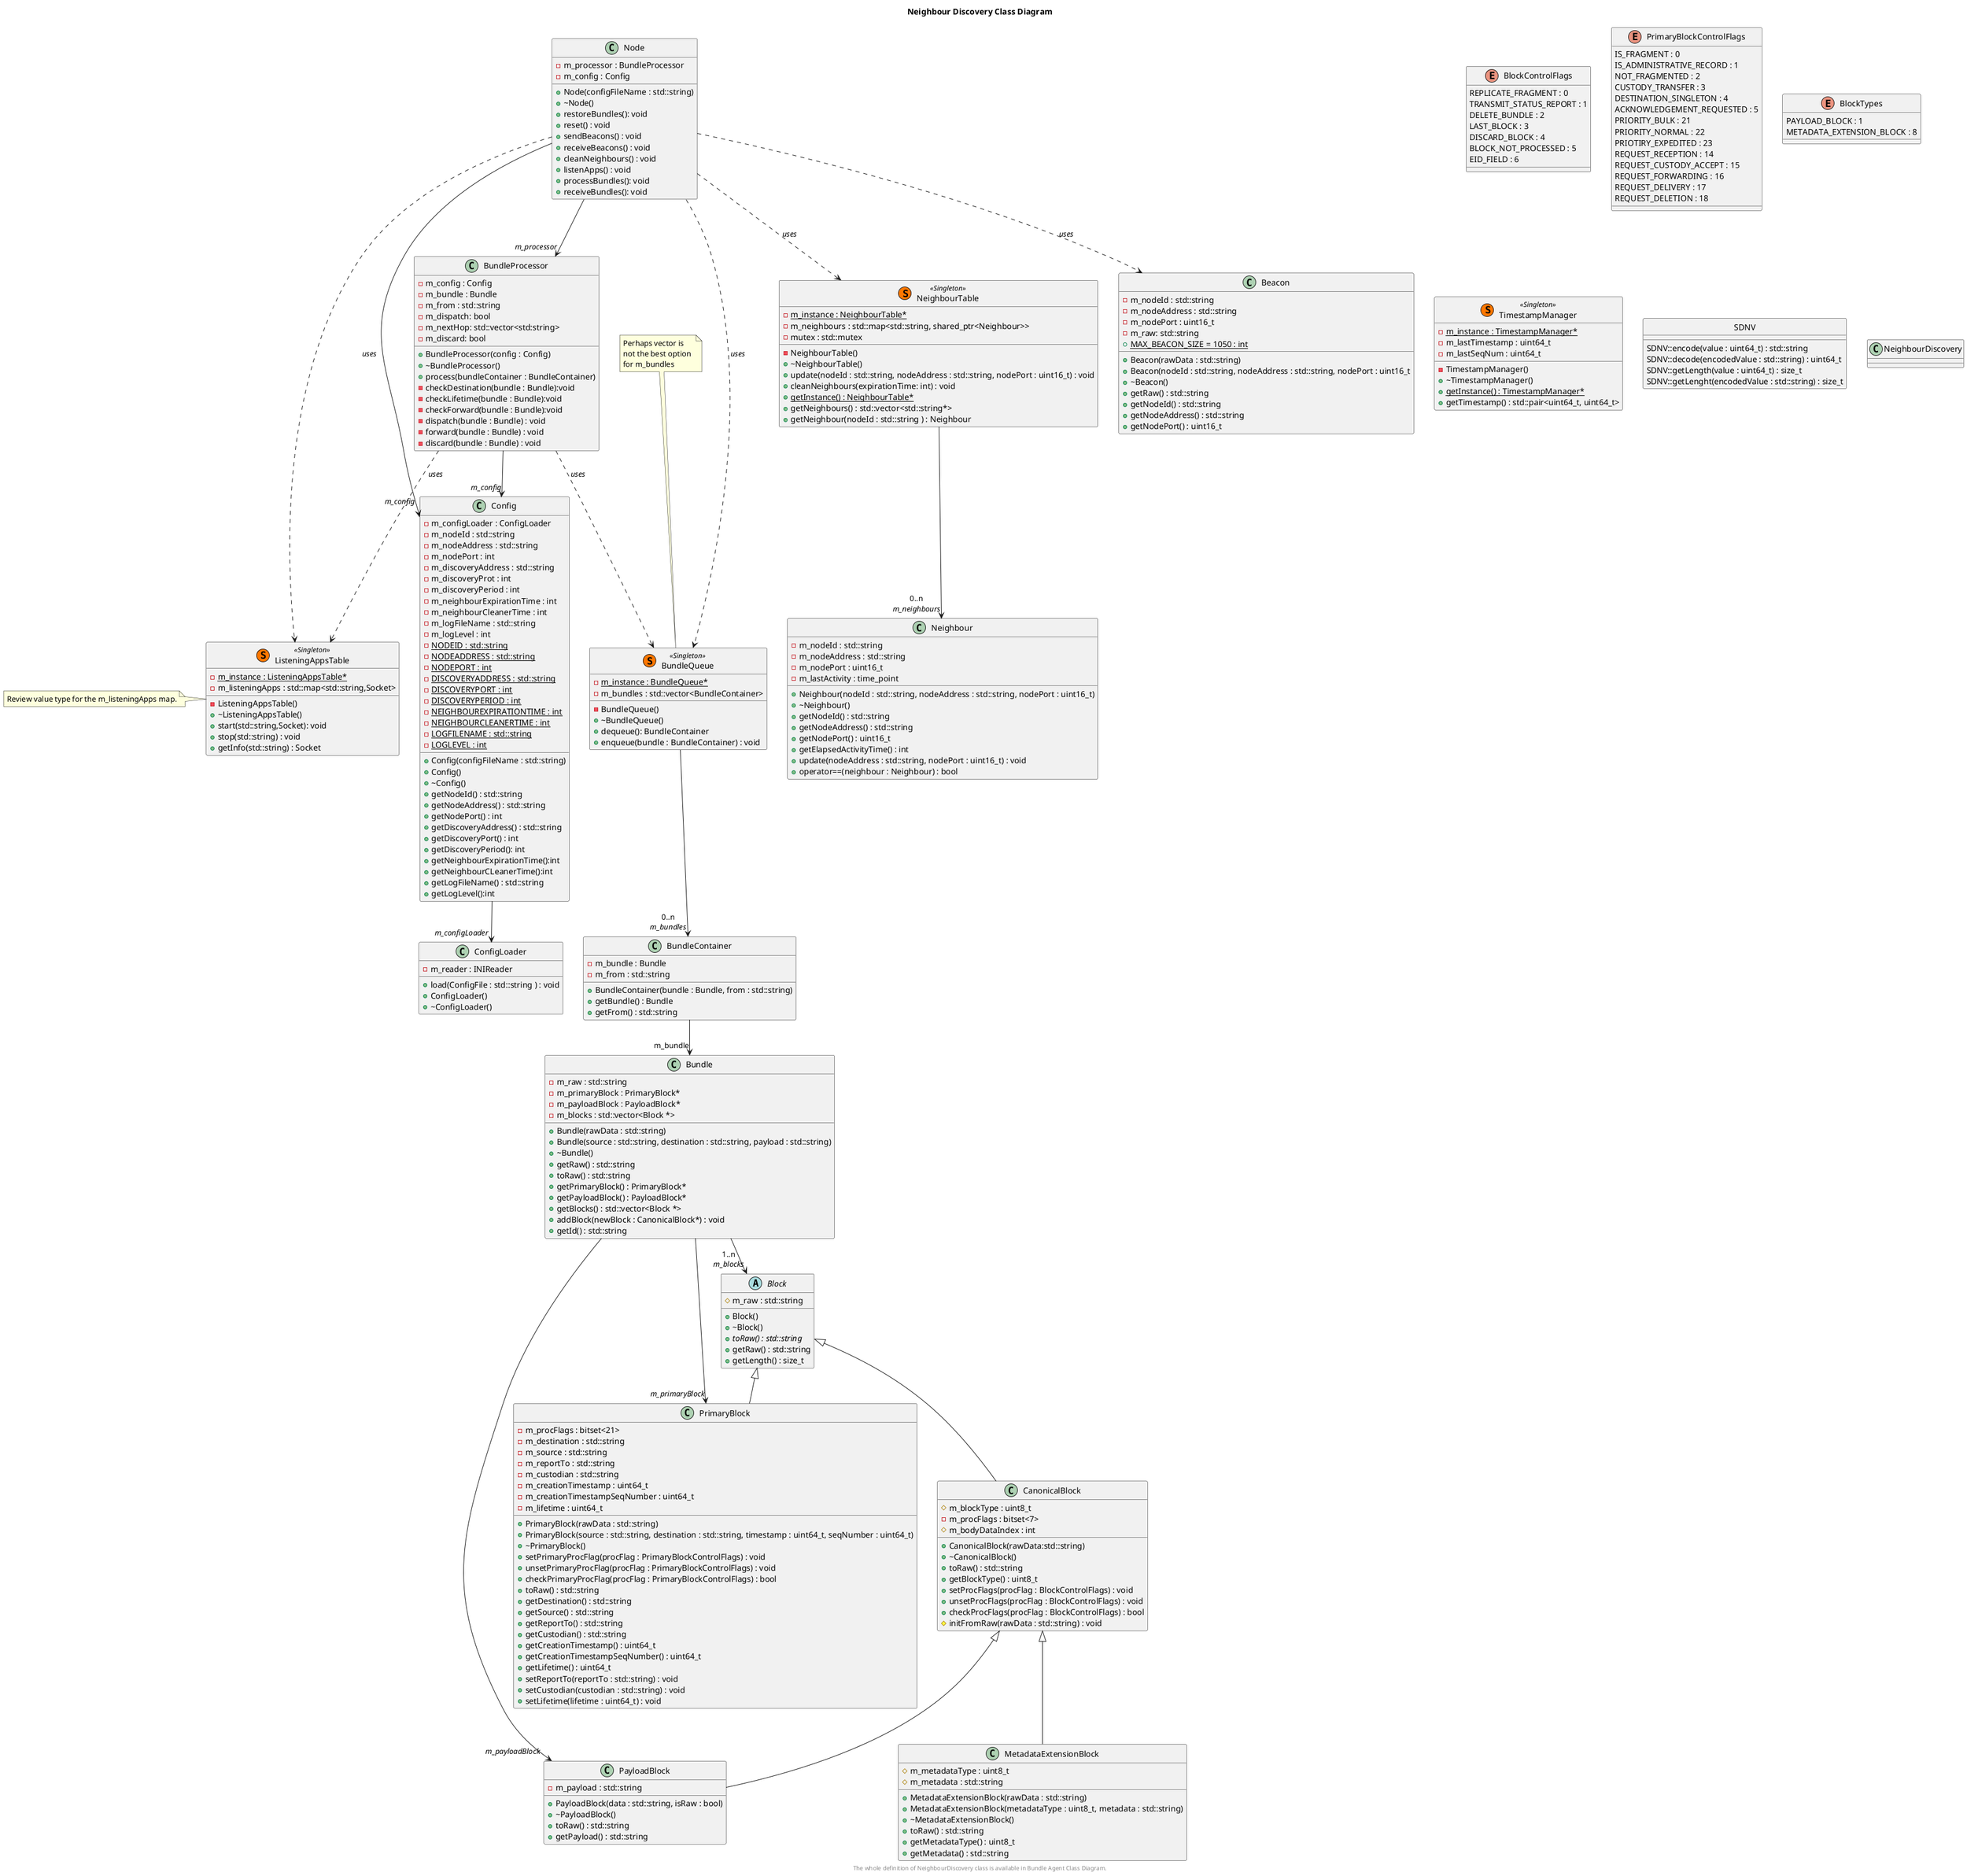 @startuml

title Bundle Agent Class Diagram

class Node {
	-m_processor : BundleProcessor
	-m_config : Config
	+Node(configFileName : std::string)
	+~Node()
	+restoreBundles(): void
	+reset() : void
	+sendBeacons() : void
	+receiveBeacons() : void
	+cleanNeighbours() : void
	+listenApps() : void
	+processBundles(): void
	+receiveBundles(): void
}

class BundleProcessor {
	-m_config : Config
	-m_bundle : Bundle
	-m_from : std::string
	-m_dispatch: bool
	-m_nextHop: std::vector<std:string>
	-m_discard: bool
	+BundleProcessor(config : Config)
	+~BundleProcessor()
	+process(bundleContainer : BundleContainer)
	-checkDestination(bundle : Bundle):void
	-checkLifetime(bundle : Bundle):void
	-checkForward(bundle : Bundle):void
	-dispatch(bundle : Bundle) : void
	-forward(bundle : Bundle) : void
	-discard(bundle : Bundle) : void
}

class Config {
	-m_configLoader : ConfigLoader
	-m_nodeId : std::string
	-m_nodeAddress : std::string
	-m_nodePort : int
	-m_discoveryAddress : std::string
	-m_discoveryProt : int
	-m_discoveryPeriod : int
	-m_neighbourExpirationTime : int
	-m_neighbourCleanerTime : int
	-m_logFileName : std::string
	-m_logLevel : int
	-{static} NODEID : std::string
	-{static} NODEADDRESS : std::string
	-{static} NODEPORT : int
	-{static} DISCOVERYADDRESS : std::string
	-{static} DISCOVERYPORT : int
	-{static} DISCOVERYPERIOD : int
	-{static} NEIGHBOUREXPIRATIONTIME : int
	-{static} NEIGHBOURCLEANERTIME : int
	-{static} LOGFILENAME : std::string
	-{static} LOGLEVEL : int
	+Config(configFileName : std::string)
	+Config()
	+~Config()
	+getNodeId() : std::string
	+getNodeAddress() : std::string
	+getNodePort() : int
	+getDiscoveryAddress() : std::string
	+getDiscoveryPort() : int
	+getDiscoveryPeriod(): int
	+getNeighbourExpirationTime():int
	+getNeighbourCLeanerTime():int
	+getLogFileName() : std::string
	+getLogLevel():int
}

class ConfigLoader {
	-m_reader : INIReader
	+load(ConfigFile : std::string ) : void
	+ConfigLoader()
	+~ConfigLoader()
}

class BundleContainer {
	- m_bundle : Bundle
	- m_from : std::string
	+ BundleContainer(bundle : Bundle, from : std::string)
	+ getBundle() : Bundle
	+ getFrom() : std::string
}

class BundleQueue << (S,#FF7700) Singleton >>{
	- {static} m_instance : BundleQueue*
	- m_bundles : std::vector<BundleContainer>
	- BundleQueue()
	+ ~BundleQueue()
	+ dequeue(): BundleContainer
	+ enqueue(bundle : BundleContainer) : void
}
note top: Perhaps vector is \nnot the best option \nfor m_bundles

class ListeningAppsTable << (S,#FF7700) Singleton >> {
	- {static} m_instance : ListeningAppsTable*
	- m_listeningApps : std::map<std::string,Socket>
	- ListeningAppsTable()
	+ ~ListeningAppsTable()
	+ start(std::string,Socket): void
	+ stop(std::string) : void
	+ getInfo(std::string) : Socket
}
note left: Review value type for the m_listeningApps map.

Node --> "<i>m_config</i>" Config
BundleProcessor --> "<i>m_config</i>" Config
BundleProcessor ..> BundleQueue : <i>uses</i>
Config --> "<i>m_configLoader</i>" ConfigLoader 
BundleQueue --> "0..n\n<i>m_bundles</i>" BundleContainer
Node ..> BundleQueue : <i>uses</i>
Node --> "<i>m_processor</i>" BundleProcessor
Node ..> ListeningAppsTable : <i>uses</i>
BundleProcessor ..> ListeningAppsTable : <i>uses</i>

footer
	This diagram could be completed with the content of Neighbour Discovery Class Diagram and Bundle Class Diagram.
end footer






title Bundle Class Diagram

class Bundle {
	-m_raw : std::string
	-m_primaryBlock : PrimaryBlock*
	-m_payloadBlock : PayloadBlock*
	-m_blocks : std::vector<Block *>
	+Bundle(rawData : std::string)
	+Bundle(source : std::string, destination : std::string, payload : std::string)
	+~Bundle()
	+getRaw() : std::string
	+toRaw() : std::string
	+getPrimaryBlock() : PrimaryBlock*
	+getPayloadBlock() : PayloadBlock*
	+getBlocks() : std::vector<Block *>
	+addBlock(newBlock : CanonicalBlock*) : void
	+getId() : std::string
}

abstract class Block {
	#m_raw : std::string
	+Block()
	+~Block()
	+{abstract}toRaw() : std::string
	+getRaw() : std::string
	+getLength() : size_t
}

class CanonicalBlock {
	#m_blockType : uint8_t
	-m_procFlags : bitset<7>
	#m_bodyDataIndex : int
	+CanonicalBlock(rawData:std::string)
	+~CanonicalBlock()
	+toRaw() : std::string
	+getBlockType() : uint8_t
	+setProcFlags(procFlag : BlockControlFlags) : void
	+unsetProcFlags(procFlag : BlockControlFlags) : void
	+checkProcFlags(procFlag : BlockControlFlags) : bool
	#initFromRaw(rawData : std::string) : void
}

class MetadataExtensionBlock {
	#m_metadataType : uint8_t
	#m_metadata : std::string
	+MetadataExtensionBlock(rawData : std::string)
	+MetadataExtensionBlock(metadataType : uint8_t, metadata : std::string)
	+~MetadataExtensionBlock()
	+toRaw() : std::string
	+getMetadataType() : uint8_t
	+getMetadata() : std::string
}

class PayloadBlock {
	-m_payload : std::string
	+PayloadBlock(data : std::string, isRaw : bool)
	+~PayloadBlock()
	+toRaw() : std::string
	+getPayload() : std::string
}


class PrimaryBlock {
	-m_procFlags : bitset<21>
	-m_destination : std::string
	-m_source : std::string
	-m_reportTo : std::string
	-m_custodian : std::string
	-m_creationTimestamp : uint64_t
	-m_creationTimestampSeqNumber : uint64_t
	-m_lifetime : uint64_t
	+PrimaryBlock(rawData : std::string)
	+PrimaryBlock(source : std::string, destination : std::string, timestamp : uint64_t, seqNumber : uint64_t)
	+~PrimaryBlock()
	+setPrimaryProcFlag(procFlag : PrimaryBlockControlFlags) : void
	+unsetPrimaryProcFlag(procFlag : PrimaryBlockControlFlags) : void
	+checkPrimaryProcFlag(procFlag : PrimaryBlockControlFlags) : bool
	+toRaw() : std::string
	+getDestination() : std::string
	+getSource() : std::string
	+getReportTo() : std::string
	+getCustodian() : std::string
	+getCreationTimestamp() : uint64_t
	+getCreationTimestampSeqNumber() : uint64_t
	+getLifetime() : uint64_t
	+setReportTo(reportTo : std::string) : void
	+setCustodian(custodian : std::string) : void
	+setLifetime(lifetime : uint64_t) : void
}

enum BlockControlFlags {
	REPLICATE_FRAGMENT : 0
	TRANSMIT_STATUS_REPORT : 1
	DELETE_BUNDLE : 2
	LAST_BLOCK : 3
	DISCARD_BLOCK : 4
	BLOCK_NOT_PROCESSED : 5
	EID_FIELD : 6
}

enum PrimaryBlockControlFlags {
	IS_FRAGMENT : 0
	IS_ADMINISTRATIVE_RECORD : 1
	NOT_FRAGMENTED : 2
	CUSTODY_TRANSFER : 3
	DESTINATION_SINGLETON : 4
	ACKNOWLEDGEMENT_REQUESTED : 5
	PRIORITY_BULK : 21
	PRIORITY_NORMAL : 22
	PRIOTIRY_EXPEDITED : 23
	REQUEST_RECEPTION : 14
	REQUEST_CUSTODY_ACCEPT : 15
	REQUEST_FORWARDING : 16
	REQUEST_DELIVERY : 17
	REQUEST_DELETION : 18
}

enum BlockTypes {
	PAYLOAD_BLOCK : 1
	METADATA_EXTENSION_BLOCK : 8
}

class TimestampManager << (S,#FF7700) Singleton >> {
	-{static}m_instance : TimestampManager*
	-m_lastTimestamp : uint64_t
	-m_lastSeqNum : uint64_t
	-TimestampManager()
	+~TimestampManager()
	+{static}getInstance() : TimestampManager*
	+getTimestamp() : std::pair<uint64_t, uint64_t>
}

class SDNV {
	SDNV::encode(value : uint64_t) : std::string
	SDNV::decode(encodedValue : std::string) : uint64_t
	SDNV::getLength(value : uint64_t) : size_t
	SDNV::getLenght(encodedValue : std::string) : size_t
}
hide SDNV circle

Block <|-- PrimaryBlock
Block <|-- CanonicalBlock
CanonicalBlock <|-- MetadataExtensionBlock
CanonicalBlock <|-- PayloadBlock
Bundle --> "<i>m_primaryBlock</i>" PrimaryBlock
Bundle --> "<i>m_payloadBlock</i>" PayloadBlock
Bundle --> "1..n\n<i>m_blocks</i>" Block






title Neighbour Discovery Class Diagram



class Neighbour {
	-m_nodeId : std::string
	-m_nodeAddress : std::string
	-m_nodePort : uint16_t
	-m_lastActivity : time_point
	+Neighbour(nodeId : std::string, nodeAddress : std::string, nodePort : uint16_t)
	+~Neighbour()
	+getNodeId() : std::string
	+getNodeAddress() : std::string
	+getNodePort() : uint16_t
	+getElapsedActivityTime() : int
	+update(nodeAddress : std::string, nodePort : uint16_t) : void
	+operator==(neighbour : Neighbour) : bool
}

class NeighbourTable << (S,#FF7700) Singleton >> {
 	-{static} m_instance : NeighbourTable*
 	-m_neighbours : std::map<std::string, shared_ptr<Neighbour>>
 	-mutex : std::mutex
	-NeighbourTable()
	+~NeighbourTable()
	+update(nodeId : std::string, nodeAddress : std::string, nodePort : uint16_t) : void
	+cleanNeighbours(expirationTime: int) : void
	+getInstance() : {static} NeighbourTable*
	+getNeighbours() : std::vector<std::string*>
	+getNeighbour(nodeId : std::string ) : Neighbour
}

class NeighbourDiscovery {
}

class Beacon {
	-m_nodeId : std::string
	-m_nodeAddress : std::string
	-m_nodePort : uint16_t
	-m_raw: std::string
	+{static} MAX_BEACON_SIZE = 1050 : int
	+Beacon(rawData : std::string)
	+Beacon(nodeId : std::string, nodeAddress : std::string, nodePort : uint16_t
	+~Beacon()
	+getRaw() : std::string
	+getNodeId() : std::string
	+getNodeAddress() : std::string
	+getNodePort() : uint16_t
}

Node ..> Beacon : <i>uses</i>
NeighbourTable --> "0..n\n<i>m_neighbours</i>" Neighbour
Node ..> NeighbourTable : <i>uses</i>

footer
	The whole definition of NeighbourDiscovery class is available in Bundle Agent Class Diagram.
end footer


BundleContainer --> "m_bundle" Bundle
@enduml